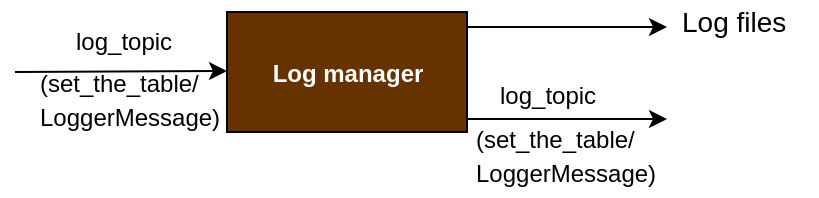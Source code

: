 <mxfile version="10.8.4" type="device"><diagram id="r4jGg_qzKVQwmuIoTdHc" name="Page-1"><mxGraphModel dx="1327" dy="778" grid="1" gridSize="10" guides="1" tooltips="1" connect="1" arrows="1" fold="1" page="1" pageScale="1" pageWidth="850" pageHeight="1100" math="0" shadow="0"><root><mxCell id="0"/><mxCell id="1" parent="0"/><mxCell id="gutTeqAHkLX3cyFNo7Ev-1" value="&lt;font color=&quot;#FFFFFF&quot;&gt;&lt;b&gt;&lt;font style=&quot;font-size: 12px&quot;&gt;Log manager&lt;/font&gt;&lt;/b&gt;&lt;/font&gt;" style="rounded=0;whiteSpace=wrap;html=1;strokeColor=#000000;fillColor=#663300;fontSize=14;" parent="1" vertex="1"><mxGeometry x="234.5" y="736" width="120" height="60" as="geometry"/></mxCell><mxCell id="gutTeqAHkLX3cyFNo7Ev-2" value="" style="endArrow=classic;html=1;strokeColor=#000000;fontSize=14;" parent="1" edge="1"><mxGeometry width="50" height="50" relative="1" as="geometry"><mxPoint x="128.5" y="766" as="sourcePoint"/><mxPoint x="234.5" y="765.5" as="targetPoint"/></mxGeometry></mxCell><mxCell id="gutTeqAHkLX3cyFNo7Ev-3" value="&lt;font style=&quot;font-size: 12px&quot;&gt;log_topic&lt;/font&gt;" style="text;html=1;resizable=0;points=[];autosize=1;align=left;verticalAlign=top;spacingTop=-4;fontSize=14;" parent="1" vertex="1"><mxGeometry x="156.5" y="739" width="70" height="20" as="geometry"/></mxCell><mxCell id="gutTeqAHkLX3cyFNo7Ev-4" value="" style="endArrow=classic;html=1;strokeColor=#000000;fontSize=14;" parent="1" edge="1"><mxGeometry width="50" height="50" relative="1" as="geometry"><mxPoint x="354.5" y="743.5" as="sourcePoint"/><mxPoint x="454.5" y="743.5" as="targetPoint"/></mxGeometry></mxCell><mxCell id="gutTeqAHkLX3cyFNo7Ev-5" value="Log files" style="text;html=1;resizable=0;points=[];autosize=1;align=left;verticalAlign=top;spacingTop=-4;fontSize=14;" parent="1" vertex="1"><mxGeometry x="459.5" y="730" width="70" height="20" as="geometry"/></mxCell><mxCell id="gutTeqAHkLX3cyFNo7Ev-6" value="&lt;font style=&quot;font-size: 12px&quot;&gt;log_topic&lt;/font&gt;" style="text;html=1;resizable=0;points=[];autosize=1;align=left;verticalAlign=top;spacingTop=-4;fontSize=14;" parent="1" vertex="1"><mxGeometry x="368.5" y="766" width="70" height="20" as="geometry"/></mxCell><mxCell id="gutTeqAHkLX3cyFNo7Ev-7" value="" style="endArrow=classic;html=1;strokeColor=#000000;fontSize=14;" parent="1" edge="1"><mxGeometry width="50" height="50" relative="1" as="geometry"><mxPoint x="354.5" y="789.5" as="sourcePoint"/><mxPoint x="454.5" y="789.5" as="targetPoint"/></mxGeometry></mxCell><mxCell id="gutTeqAHkLX3cyFNo7Ev-8" value="&lt;div&gt;&lt;font style=&quot;font-size: 12px&quot;&gt;(set_the_table/&lt;/font&gt;&lt;/div&gt;&lt;div&gt;&lt;font style=&quot;font-size: 12px&quot;&gt;LoggerMessage)&lt;/font&gt;&lt;/div&gt;" style="text;html=1;resizable=0;points=[];autosize=1;align=left;verticalAlign=top;spacingTop=-4;fontSize=14;" parent="1" vertex="1"><mxGeometry x="356.5" y="788" width="110" height="40" as="geometry"/></mxCell><mxCell id="gutTeqAHkLX3cyFNo7Ev-9" value="&lt;div&gt;&lt;font style=&quot;font-size: 12px&quot;&gt;(set_the_table/&lt;/font&gt;&lt;/div&gt;&lt;div&gt;&lt;font style=&quot;font-size: 12px&quot;&gt;LoggerMessage)&lt;/font&gt;&lt;/div&gt;" style="text;html=1;resizable=0;points=[];autosize=1;align=left;verticalAlign=top;spacingTop=-4;fontSize=14;" parent="1" vertex="1"><mxGeometry x="138.5" y="760" width="110" height="40" as="geometry"/></mxCell></root></mxGraphModel></diagram></mxfile>